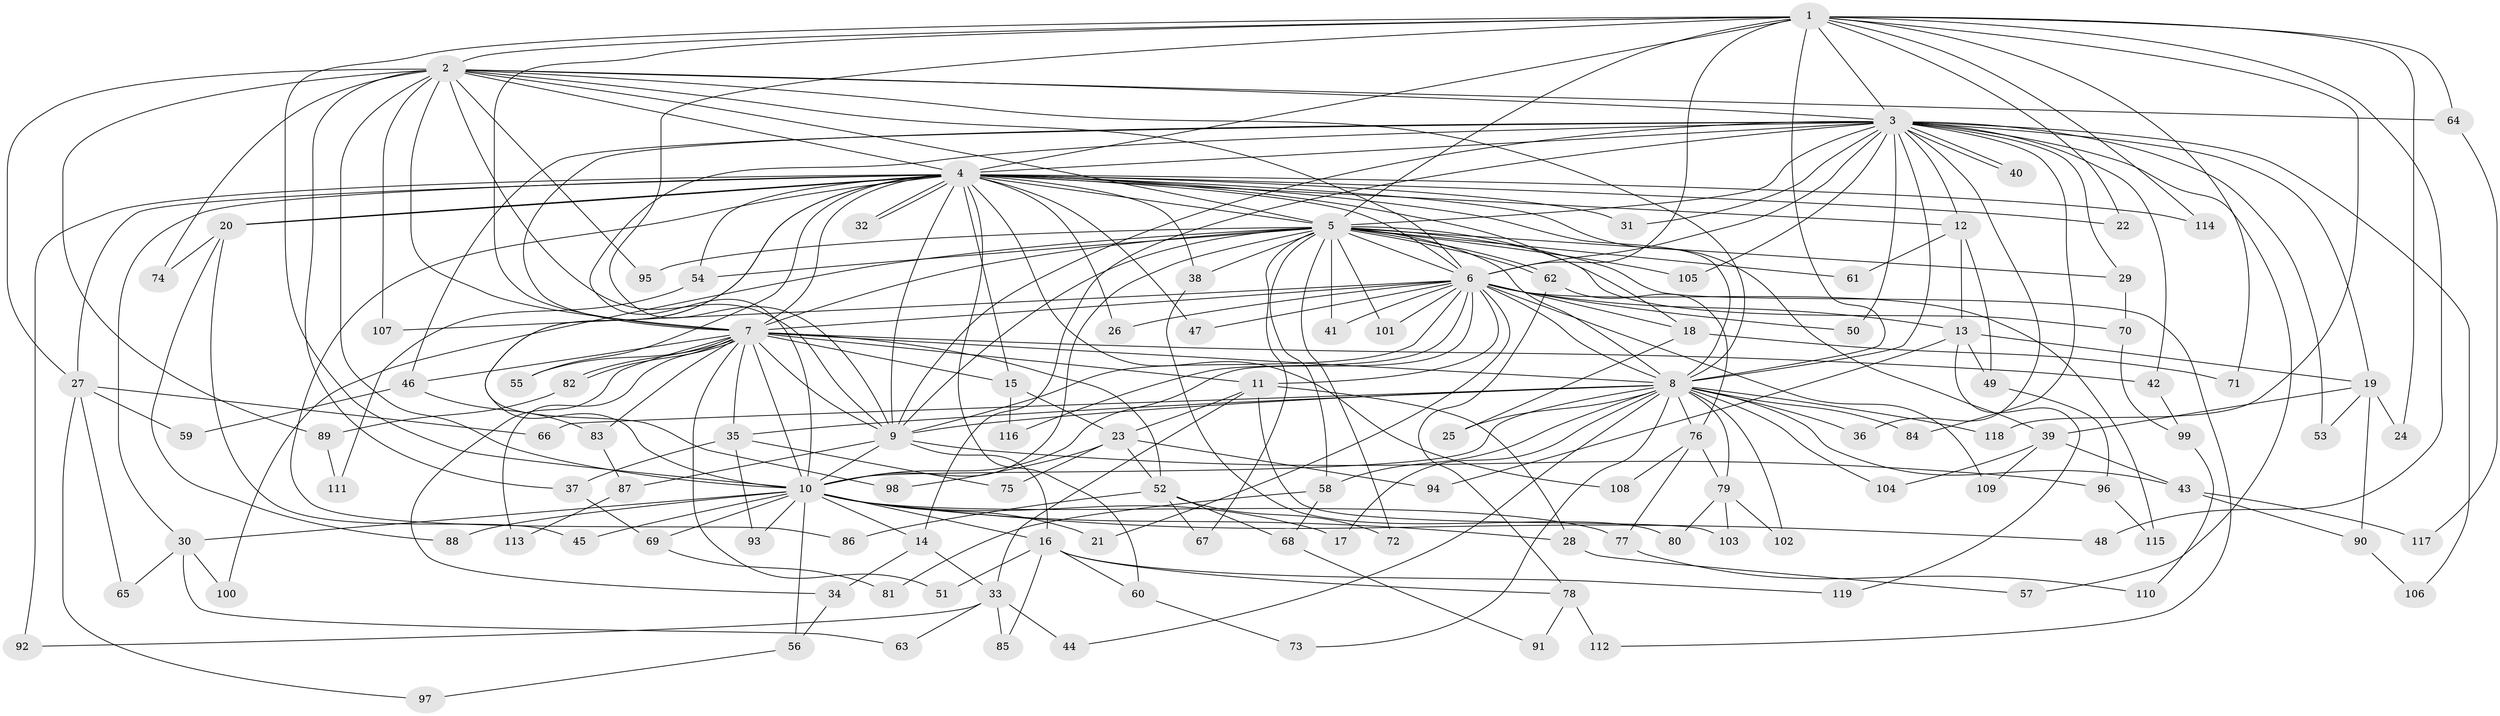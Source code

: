 // Generated by graph-tools (version 1.1) at 2025/34/03/09/25 02:34:55]
// undirected, 119 vertices, 263 edges
graph export_dot {
graph [start="1"]
  node [color=gray90,style=filled];
  1;
  2;
  3;
  4;
  5;
  6;
  7;
  8;
  9;
  10;
  11;
  12;
  13;
  14;
  15;
  16;
  17;
  18;
  19;
  20;
  21;
  22;
  23;
  24;
  25;
  26;
  27;
  28;
  29;
  30;
  31;
  32;
  33;
  34;
  35;
  36;
  37;
  38;
  39;
  40;
  41;
  42;
  43;
  44;
  45;
  46;
  47;
  48;
  49;
  50;
  51;
  52;
  53;
  54;
  55;
  56;
  57;
  58;
  59;
  60;
  61;
  62;
  63;
  64;
  65;
  66;
  67;
  68;
  69;
  70;
  71;
  72;
  73;
  74;
  75;
  76;
  77;
  78;
  79;
  80;
  81;
  82;
  83;
  84;
  85;
  86;
  87;
  88;
  89;
  90;
  91;
  92;
  93;
  94;
  95;
  96;
  97;
  98;
  99;
  100;
  101;
  102;
  103;
  104;
  105;
  106;
  107;
  108;
  109;
  110;
  111;
  112;
  113;
  114;
  115;
  116;
  117;
  118;
  119;
  1 -- 2;
  1 -- 3;
  1 -- 4;
  1 -- 5;
  1 -- 6;
  1 -- 7;
  1 -- 8;
  1 -- 9;
  1 -- 10;
  1 -- 22;
  1 -- 24;
  1 -- 48;
  1 -- 64;
  1 -- 71;
  1 -- 114;
  1 -- 118;
  2 -- 3;
  2 -- 4;
  2 -- 5;
  2 -- 6;
  2 -- 7;
  2 -- 8;
  2 -- 9;
  2 -- 10;
  2 -- 27;
  2 -- 37;
  2 -- 64;
  2 -- 74;
  2 -- 89;
  2 -- 95;
  2 -- 107;
  3 -- 4;
  3 -- 5;
  3 -- 6;
  3 -- 7;
  3 -- 8;
  3 -- 9;
  3 -- 10;
  3 -- 12;
  3 -- 14;
  3 -- 19;
  3 -- 29;
  3 -- 31;
  3 -- 36;
  3 -- 40;
  3 -- 40;
  3 -- 42;
  3 -- 46;
  3 -- 50;
  3 -- 53;
  3 -- 57;
  3 -- 84;
  3 -- 105;
  3 -- 106;
  4 -- 5;
  4 -- 6;
  4 -- 7;
  4 -- 8;
  4 -- 9;
  4 -- 10;
  4 -- 12;
  4 -- 15;
  4 -- 18;
  4 -- 20;
  4 -- 20;
  4 -- 22;
  4 -- 26;
  4 -- 27;
  4 -- 30;
  4 -- 31;
  4 -- 32;
  4 -- 32;
  4 -- 38;
  4 -- 39;
  4 -- 47;
  4 -- 54;
  4 -- 55;
  4 -- 60;
  4 -- 86;
  4 -- 92;
  4 -- 98;
  4 -- 108;
  4 -- 114;
  5 -- 6;
  5 -- 7;
  5 -- 8;
  5 -- 9;
  5 -- 10;
  5 -- 29;
  5 -- 38;
  5 -- 41;
  5 -- 54;
  5 -- 58;
  5 -- 61;
  5 -- 62;
  5 -- 62;
  5 -- 67;
  5 -- 70;
  5 -- 72;
  5 -- 95;
  5 -- 100;
  5 -- 101;
  5 -- 105;
  5 -- 112;
  6 -- 7;
  6 -- 8;
  6 -- 9;
  6 -- 10;
  6 -- 11;
  6 -- 13;
  6 -- 18;
  6 -- 21;
  6 -- 26;
  6 -- 41;
  6 -- 47;
  6 -- 50;
  6 -- 101;
  6 -- 107;
  6 -- 109;
  6 -- 115;
  6 -- 116;
  7 -- 8;
  7 -- 9;
  7 -- 10;
  7 -- 11;
  7 -- 15;
  7 -- 34;
  7 -- 35;
  7 -- 42;
  7 -- 46;
  7 -- 51;
  7 -- 52;
  7 -- 55;
  7 -- 82;
  7 -- 82;
  7 -- 83;
  7 -- 113;
  8 -- 9;
  8 -- 10;
  8 -- 17;
  8 -- 25;
  8 -- 35;
  8 -- 36;
  8 -- 43;
  8 -- 44;
  8 -- 58;
  8 -- 66;
  8 -- 73;
  8 -- 76;
  8 -- 79;
  8 -- 84;
  8 -- 102;
  8 -- 104;
  8 -- 118;
  9 -- 10;
  9 -- 16;
  9 -- 87;
  9 -- 96;
  10 -- 14;
  10 -- 16;
  10 -- 17;
  10 -- 21;
  10 -- 28;
  10 -- 30;
  10 -- 45;
  10 -- 48;
  10 -- 56;
  10 -- 69;
  10 -- 77;
  10 -- 88;
  10 -- 93;
  11 -- 23;
  11 -- 28;
  11 -- 33;
  11 -- 103;
  12 -- 13;
  12 -- 49;
  12 -- 61;
  13 -- 19;
  13 -- 49;
  13 -- 94;
  13 -- 119;
  14 -- 33;
  14 -- 34;
  15 -- 23;
  15 -- 116;
  16 -- 51;
  16 -- 60;
  16 -- 78;
  16 -- 85;
  16 -- 119;
  18 -- 25;
  18 -- 71;
  19 -- 24;
  19 -- 39;
  19 -- 53;
  19 -- 90;
  20 -- 45;
  20 -- 74;
  20 -- 88;
  23 -- 52;
  23 -- 75;
  23 -- 94;
  23 -- 98;
  27 -- 59;
  27 -- 65;
  27 -- 66;
  27 -- 97;
  28 -- 57;
  29 -- 70;
  30 -- 63;
  30 -- 65;
  30 -- 100;
  33 -- 44;
  33 -- 63;
  33 -- 85;
  33 -- 92;
  34 -- 56;
  35 -- 37;
  35 -- 75;
  35 -- 93;
  37 -- 69;
  38 -- 80;
  39 -- 43;
  39 -- 104;
  39 -- 109;
  42 -- 99;
  43 -- 90;
  43 -- 117;
  46 -- 59;
  46 -- 83;
  49 -- 96;
  52 -- 67;
  52 -- 68;
  52 -- 72;
  52 -- 86;
  54 -- 111;
  56 -- 97;
  58 -- 68;
  58 -- 81;
  60 -- 73;
  62 -- 76;
  62 -- 78;
  64 -- 117;
  68 -- 91;
  69 -- 81;
  70 -- 99;
  76 -- 77;
  76 -- 79;
  76 -- 108;
  77 -- 110;
  78 -- 91;
  78 -- 112;
  79 -- 80;
  79 -- 102;
  79 -- 103;
  82 -- 89;
  83 -- 87;
  87 -- 113;
  89 -- 111;
  90 -- 106;
  96 -- 115;
  99 -- 110;
}
